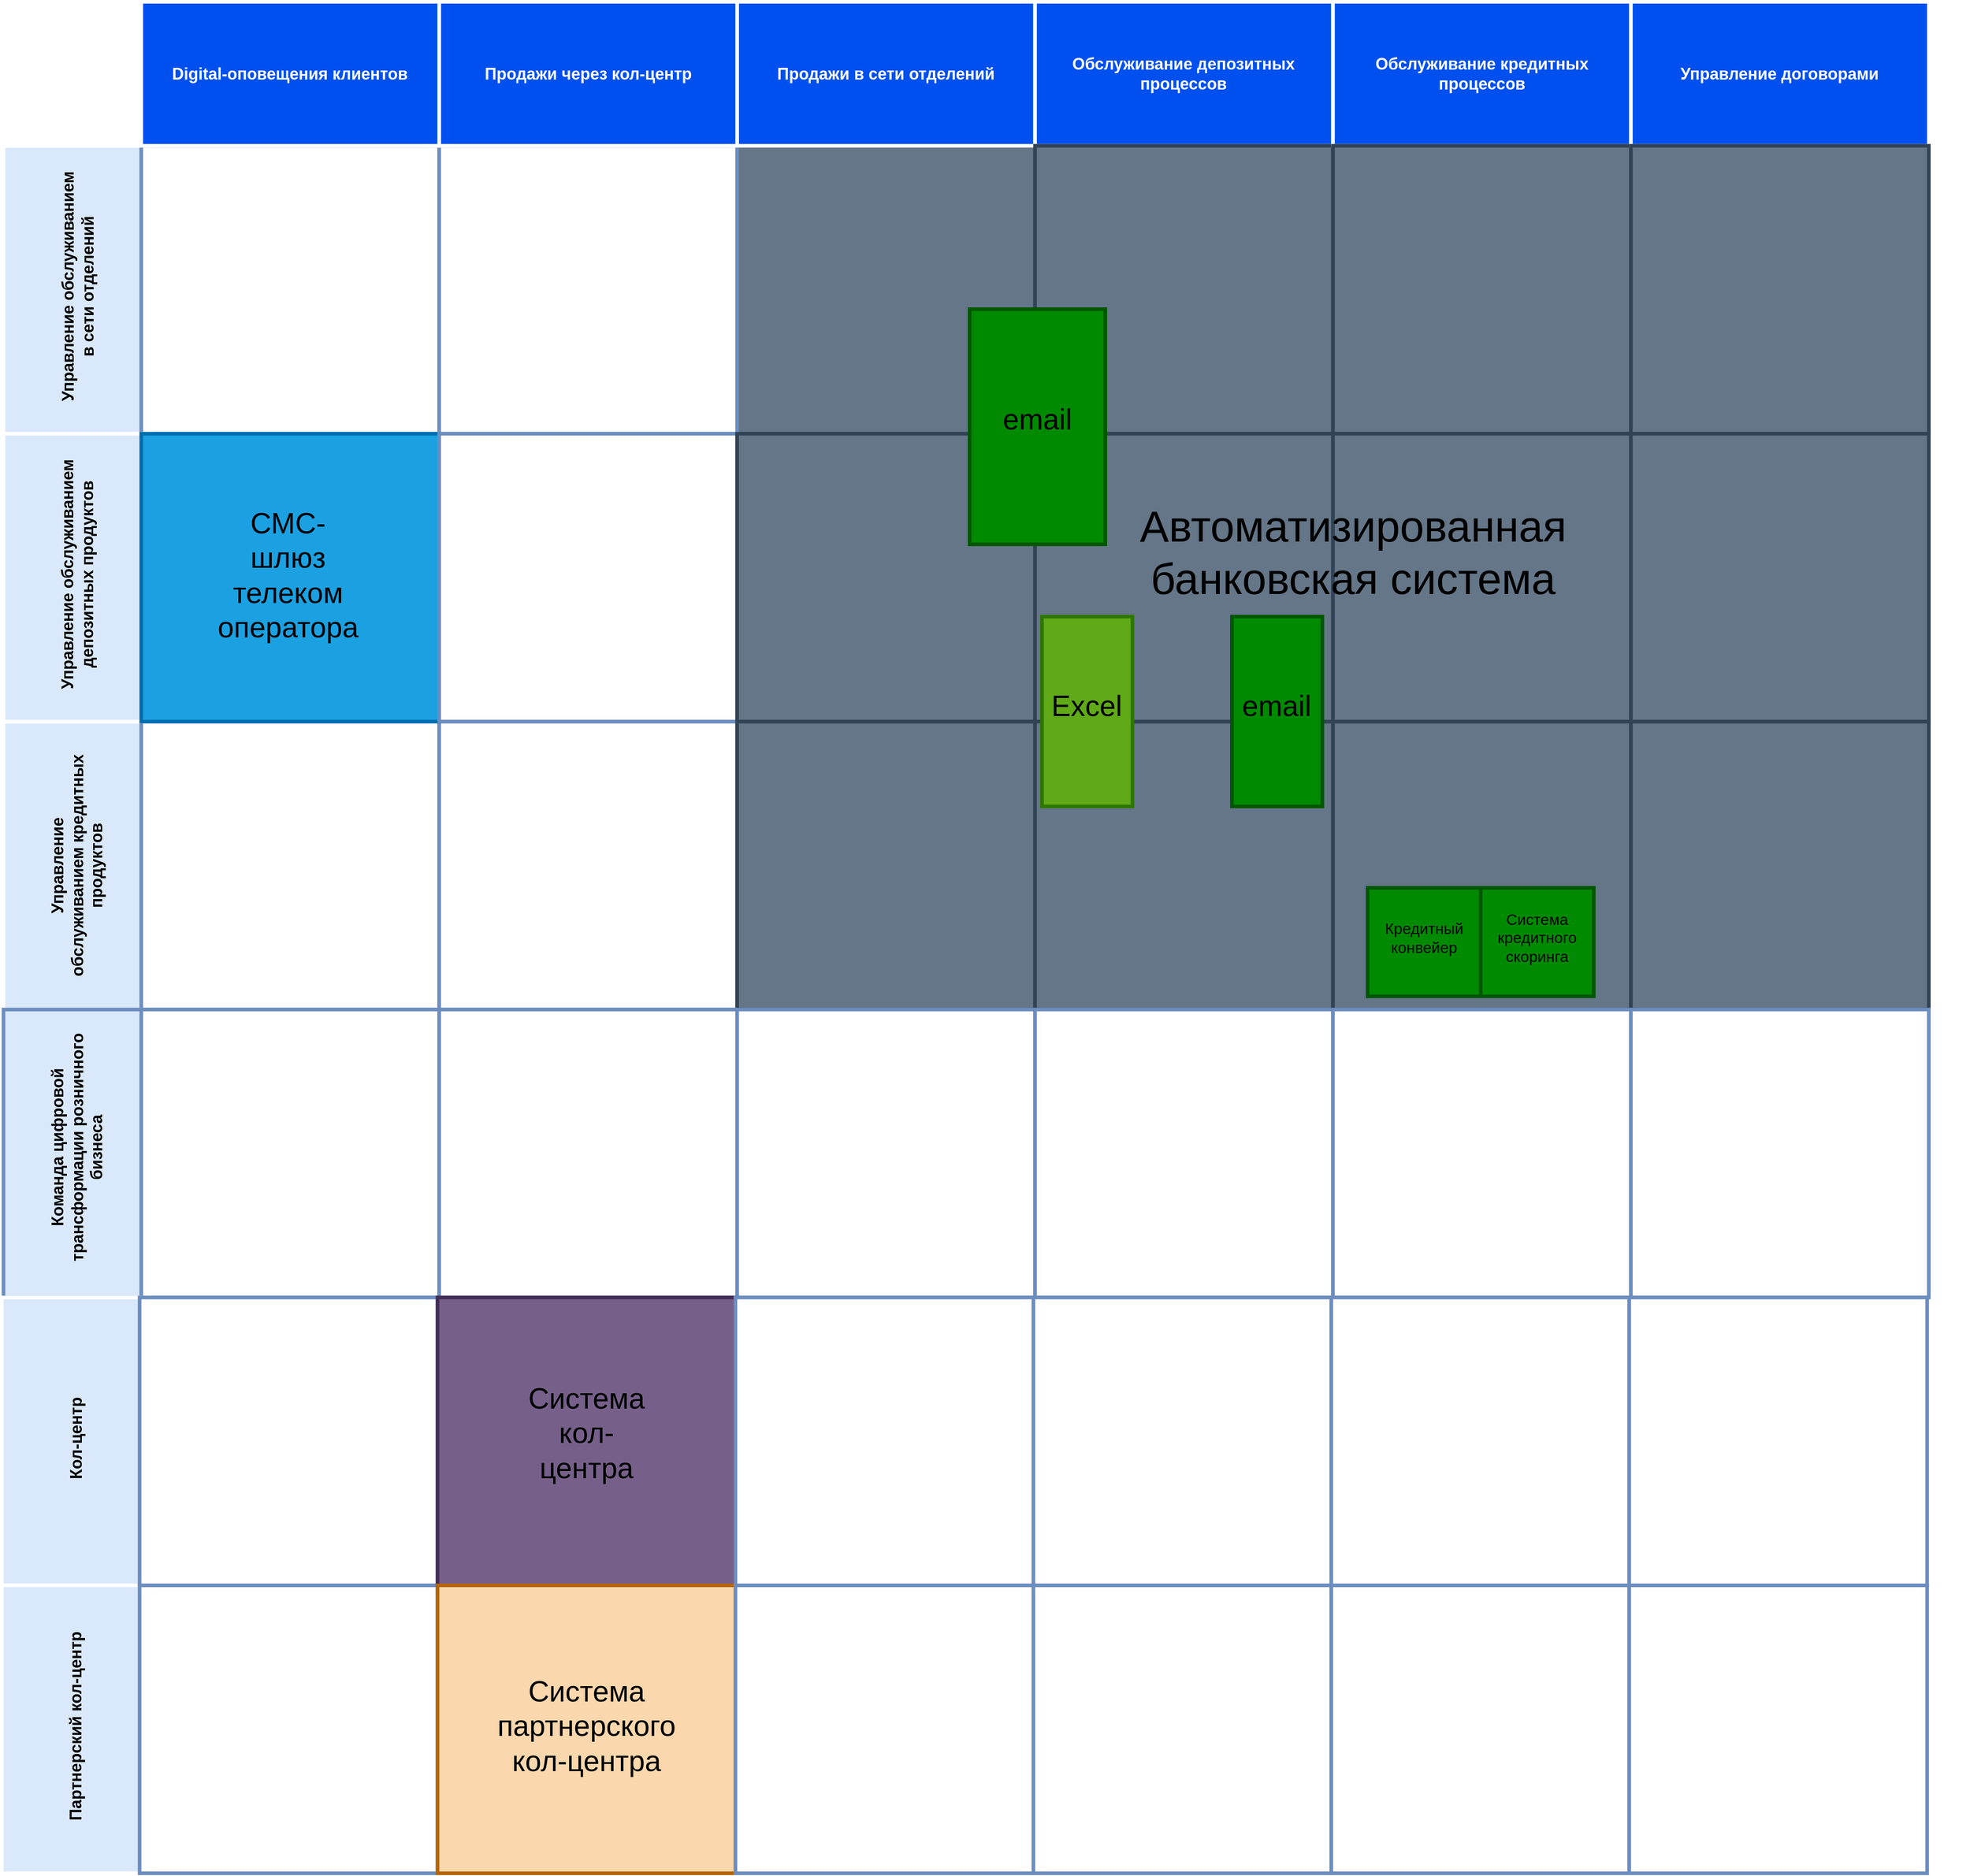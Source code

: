 <mxfile version="28.1.2">
  <diagram id="rUQC-SM2MzCiN1LkJG2e" name="3.1 Карты IT-ландшафта">
    <mxGraphModel dx="4379" dy="-146" grid="1" gridSize="10" guides="1" tooltips="1" connect="1" arrows="1" fold="1" page="1" pageScale="1" pageWidth="827" pageHeight="1169" math="0" shadow="0">
      <root>
        <mxCell id="0" />
        <mxCell id="1" parent="0" />
        <mxCell id="rooCi4sIiAWsy6vOIuSh-1" value="" style="verticalLabelPosition=bottom;verticalAlign=top;html=1;shape=mxgraph.basic.rect;fillColor2=none;strokeWidth=4;size=20;indent=5;labelBackgroundColor=light-dark(#FFFFFF,#66B2FF);fontSize=16;fillColor=light-dark(#647687, #ffff99);strokeColor=#314354;movable=1;resizable=1;rotatable=1;deletable=1;editable=1;locked=0;connectable=1;fontColor=#ffffff;" vertex="1" parent="1">
          <mxGeometry x="302.94" y="2649.23" width="329.383" height="318.462" as="geometry" />
        </mxCell>
        <mxCell id="dU41J-dPlZapX724kESD-41" value="" style="verticalLabelPosition=bottom;verticalAlign=top;html=1;shape=mxgraph.basic.rect;fillColor2=none;strokeWidth=4;size=20;indent=5;labelBackgroundColor=light-dark(#FFFFFF,#66B2FF);fontSize=16;fillColor=light-dark(#DAE8FC,#B3B3B3);strokeColor=light-dark(#FFFFFF,#FFFFFF);movable=1;resizable=1;rotatable=1;deletable=1;editable=1;locked=0;connectable=1;" parent="1" vertex="1">
          <mxGeometry x="-508.164" y="2649.231" width="164.692" height="318.462" as="geometry" />
        </mxCell>
        <mxCell id="dU41J-dPlZapX724kESD-42" value="Управление обслуживанием в сети отделений" style="text;strokeColor=none;align=center;fillColor=none;html=1;verticalAlign=middle;whiteSpace=wrap;rounded=0;fontSize=18;fontStyle=1;fontColor=light-dark(#000000,#000000);movable=1;resizable=1;rotatable=1;deletable=1;editable=1;locked=0;connectable=1;rotation=270;" parent="1" vertex="1">
          <mxGeometry x="-558.252" y="2781.035" width="264.86" height="47.774" as="geometry" />
        </mxCell>
        <mxCell id="dU41J-dPlZapX724kESD-43" value="&lt;span style=&quot;font-weight: normal;&quot;&gt;Продажи в сети отделений&lt;/span&gt;" style="text;strokeColor=none;align=center;fillColor=none;html=1;verticalAlign=middle;whiteSpace=wrap;rounded=0;fontSize=18;fontStyle=1;fontColor=light-dark(#000000,#000000);movable=1;resizable=1;rotatable=1;deletable=1;editable=1;locked=0;connectable=1;" parent="1" vertex="1">
          <mxGeometry x="1.556" y="2573.119" width="345.852" height="47.769" as="geometry" />
        </mxCell>
        <mxCell id="dU41J-dPlZapX724kESD-44" value="&lt;span style=&quot;font-weight: normal;&quot;&gt;Продажи в сети отделений&lt;/span&gt;" style="text;strokeColor=none;align=center;fillColor=none;html=1;verticalAlign=middle;whiteSpace=wrap;rounded=0;fontSize=18;fontStyle=1;fontColor=light-dark(#000000,#000000);movable=1;resizable=1;rotatable=1;deletable=1;editable=1;locked=0;connectable=1;" parent="1" vertex="1">
          <mxGeometry x="330.94" y="2573.119" width="345.852" height="47.769" as="geometry" />
        </mxCell>
        <mxCell id="dU41J-dPlZapX724kESD-45" value="" style="verticalLabelPosition=bottom;verticalAlign=top;html=1;shape=mxgraph.basic.rect;fillColor2=none;strokeWidth=4;size=20;indent=5;labelBackgroundColor=light-dark(#FFFFFF,#66B2FF);fontSize=16;fillColor=light-dark(#0050EF,#0066CC);strokeColor=light-dark(#FFFFFF,#FFFFFF);movable=1;resizable=1;rotatable=1;deletable=1;editable=1;locked=0;connectable=1;fontColor=#ffffff;" parent="1" vertex="1">
          <mxGeometry x="302.942" y="2490" width="329.383" height="159.231" as="geometry" />
        </mxCell>
        <mxCell id="dU41J-dPlZapX724kESD-46" value="Продажи в сети отделений" style="text;strokeColor=none;align=center;fillColor=none;html=1;verticalAlign=middle;whiteSpace=wrap;rounded=0;fontSize=18;fontStyle=1;fontColor=light-dark(#FFFFFF,#FFFFFF);movable=1;resizable=1;rotatable=1;deletable=1;editable=1;locked=0;connectable=1;" parent="1" vertex="1">
          <mxGeometry x="302.942" y="2545.731" width="329.383" height="47.769" as="geometry" />
        </mxCell>
        <mxCell id="dU41J-dPlZapX724kESD-47" value="&lt;span style=&quot;font-weight: normal;&quot;&gt;Продажи в сети отделений&lt;/span&gt;" style="text;strokeColor=none;align=center;fillColor=none;html=1;verticalAlign=middle;whiteSpace=wrap;rounded=0;fontSize=18;fontStyle=1;fontColor=light-dark(#000000,#000000);movable=1;resizable=1;rotatable=1;deletable=1;editable=1;locked=0;connectable=1;" parent="1" vertex="1">
          <mxGeometry x="660.323" y="2573.119" width="345.852" height="47.769" as="geometry" />
        </mxCell>
        <mxCell id="dU41J-dPlZapX724kESD-48" value="" style="verticalLabelPosition=bottom;verticalAlign=top;html=1;shape=mxgraph.basic.rect;fillColor2=none;strokeWidth=4;size=20;indent=5;labelBackgroundColor=light-dark(#FFFFFF,#66B2FF);fontSize=16;fillColor=light-dark(#FFFFFF,#FFFFFF);strokeColor=light-dark(#6C8EBF,#CCCCCC);movable=1;resizable=1;rotatable=1;deletable=1;editable=1;locked=0;connectable=1;" parent="1" vertex="1">
          <mxGeometry x="-355.825" y="2649.231" width="329.383" height="318.462" as="geometry" />
        </mxCell>
        <mxCell id="dU41J-dPlZapX724kESD-49" value="" style="verticalLabelPosition=bottom;verticalAlign=top;html=1;shape=mxgraph.basic.rect;fillColor2=none;strokeWidth=4;size=20;indent=5;labelBackgroundColor=light-dark(#FFFFFF,#66B2FF);fontSize=16;fillColor=light-dark(#FFFFFF,#FFFFFF);strokeColor=light-dark(#6C8EBF,#CCCCCC);movable=1;resizable=1;rotatable=1;deletable=1;editable=1;locked=0;connectable=1;" parent="1" vertex="1">
          <mxGeometry x="-26.441" y="2649.231" width="329.383" height="318.462" as="geometry" />
        </mxCell>
        <mxCell id="dU41J-dPlZapX724kESD-51" value="" style="verticalLabelPosition=bottom;verticalAlign=top;html=1;shape=mxgraph.basic.rect;fillColor2=none;strokeWidth=4;size=20;indent=5;labelBackgroundColor=light-dark(#FFFFFF,#66B2FF);fontSize=16;fillColor=light-dark(#FFFFFF,#FFFFFF);strokeColor=light-dark(#FFFFFF,#FFFFFF);movable=1;resizable=1;rotatable=1;deletable=1;editable=1;locked=0;connectable=1;" parent="1" vertex="1">
          <mxGeometry x="-508.164" y="2490" width="149.14" height="159.225" as="geometry" />
        </mxCell>
        <mxCell id="dU41J-dPlZapX724kESD-52" value="" style="verticalLabelPosition=bottom;verticalAlign=top;html=1;shape=mxgraph.basic.rect;fillColor2=none;strokeWidth=4;size=20;indent=5;labelBackgroundColor=light-dark(#FFFFFF,#66B2FF);fontSize=16;fillColor=light-dark(#0050EF,#0066CC);strokeColor=light-dark(#FFFFFF,#FFFFFF);movable=1;resizable=1;rotatable=1;deletable=1;editable=1;locked=0;connectable=1;fontColor=#ffffff;" parent="1" vertex="1">
          <mxGeometry x="-26.444" y="2490" width="329.383" height="159.231" as="geometry" />
        </mxCell>
        <mxCell id="dU41J-dPlZapX724kESD-53" value="Продажи через кол-центр" style="text;strokeColor=none;align=center;fillColor=none;html=1;verticalAlign=middle;whiteSpace=wrap;rounded=0;fontSize=18;fontStyle=1;fontColor=light-dark(#FFFFFF,#FFFFFF);movable=1;resizable=1;rotatable=1;deletable=1;editable=1;locked=0;connectable=1;" parent="1" vertex="1">
          <mxGeometry x="-26.444" y="2545.731" width="329.383" height="47.769" as="geometry" />
        </mxCell>
        <mxCell id="dU41J-dPlZapX724kESD-54" value="" style="verticalLabelPosition=bottom;verticalAlign=top;html=1;shape=mxgraph.basic.rect;fillColor2=none;strokeWidth=4;size=20;indent=5;labelBackgroundColor=light-dark(#FFFFFF,#66B2FF);fontSize=16;fillColor=light-dark(#0050EF,#0066CC);strokeColor=light-dark(#FFFFFF,#FFFFFF);movable=1;resizable=1;rotatable=1;deletable=1;editable=1;locked=0;connectable=1;fontColor=#ffffff;" parent="1" vertex="1">
          <mxGeometry x="-355.824" y="2490" width="329.383" height="159.231" as="geometry" />
        </mxCell>
        <mxCell id="dU41J-dPlZapX724kESD-55" value="Digital-оповещения клиентов" style="text;strokeColor=none;align=center;fillColor=none;html=1;verticalAlign=middle;whiteSpace=wrap;rounded=0;fontSize=18;fontStyle=1;fontColor=light-dark(#FFFFFF,#FFFFFF);movable=1;resizable=1;rotatable=1;deletable=1;editable=1;locked=0;connectable=1;" parent="1" vertex="1">
          <mxGeometry x="-355.824" y="2545.731" width="329.383" height="47.769" as="geometry" />
        </mxCell>
        <mxCell id="dU41J-dPlZapX724kESD-56" value="&lt;span style=&quot;font-weight: normal;&quot;&gt;Продажи в сети отделений&lt;/span&gt;" style="text;strokeColor=none;align=center;fillColor=none;html=1;verticalAlign=middle;whiteSpace=wrap;rounded=0;fontSize=18;fontStyle=1;fontColor=light-dark(#000000,#000000);movable=1;resizable=1;rotatable=1;deletable=1;editable=1;locked=0;connectable=1;" parent="1" vertex="1">
          <mxGeometry x="660.326" y="2573.119" width="345.852" height="47.769" as="geometry" />
        </mxCell>
        <mxCell id="dU41J-dPlZapX724kESD-57" value="" style="verticalLabelPosition=bottom;verticalAlign=top;html=1;shape=mxgraph.basic.rect;fillColor2=none;strokeWidth=4;size=20;indent=5;labelBackgroundColor=light-dark(#FFFFFF,#66B2FF);fontSize=16;fillColor=light-dark(#0050EF,#0066CC);strokeColor=light-dark(#FFFFFF,#FFFFFF);movable=1;resizable=1;rotatable=1;deletable=1;editable=1;locked=0;connectable=1;fontColor=#ffffff;" parent="1" vertex="1">
          <mxGeometry x="632.328" y="2490" width="329.383" height="159.231" as="geometry" />
        </mxCell>
        <mxCell id="dU41J-dPlZapX724kESD-58" value="Обслуживание депозитных процессов" style="text;strokeColor=none;align=center;fillColor=none;html=1;verticalAlign=middle;whiteSpace=wrap;rounded=0;fontSize=18;fontStyle=1;fontColor=light-dark(#FFFFFF,#FFFFFF);movable=1;resizable=1;rotatable=1;deletable=1;editable=1;locked=0;connectable=1;" parent="1" vertex="1">
          <mxGeometry x="632.328" y="2545.731" width="329.383" height="47.769" as="geometry" />
        </mxCell>
        <mxCell id="dU41J-dPlZapX724kESD-59" value="" style="verticalLabelPosition=bottom;verticalAlign=top;html=1;shape=mxgraph.basic.rect;fillColor2=none;strokeWidth=4;size=20;indent=5;labelBackgroundColor=light-dark(#FFFFFF,#66B2FF);fontSize=16;fillColor=light-dark(#647687, #ffff99);strokeColor=#314354;movable=1;resizable=1;rotatable=1;deletable=1;editable=1;locked=0;connectable=1;fontColor=#ffffff;" parent="1" vertex="1">
          <mxGeometry x="632.328" y="2649.231" width="329.383" height="318.462" as="geometry" />
        </mxCell>
        <mxCell id="dU41J-dPlZapX724kESD-60" value="&lt;span style=&quot;font-weight: normal;&quot;&gt;Продажи в сети отделений&lt;/span&gt;" style="text;strokeColor=none;align=center;fillColor=none;html=1;verticalAlign=middle;whiteSpace=wrap;rounded=0;fontSize=18;fontStyle=1;fontColor=light-dark(#000000,#000000);movable=1;resizable=1;rotatable=1;deletable=1;editable=1;locked=0;connectable=1;" parent="1" vertex="1">
          <mxGeometry x="989.706" y="2573.119" width="345.852" height="47.769" as="geometry" />
        </mxCell>
        <mxCell id="dU41J-dPlZapX724kESD-61" value="" style="verticalLabelPosition=bottom;verticalAlign=top;html=1;shape=mxgraph.basic.rect;fillColor2=none;strokeWidth=4;size=20;indent=5;labelBackgroundColor=light-dark(#FFFFFF,#66B2FF);fontSize=16;fillColor=light-dark(#0050EF,#0066CC);strokeColor=light-dark(#FFFFFF,#FFFFFF);movable=1;resizable=1;rotatable=1;deletable=1;editable=1;locked=0;connectable=1;fontColor=#ffffff;" parent="1" vertex="1">
          <mxGeometry x="961.709" y="2490" width="329.383" height="159.231" as="geometry" />
        </mxCell>
        <mxCell id="dU41J-dPlZapX724kESD-62" value="Обслуживание кредитных процессов" style="text;strokeColor=none;align=center;fillColor=none;html=1;verticalAlign=middle;whiteSpace=wrap;rounded=0;fontSize=18;fontStyle=1;fontColor=light-dark(#FFFFFF,#FFFFFF);movable=1;resizable=1;rotatable=1;deletable=1;editable=1;locked=0;connectable=1;" parent="1" vertex="1">
          <mxGeometry x="961.709" y="2545.731" width="329.383" height="47.769" as="geometry" />
        </mxCell>
        <mxCell id="dU41J-dPlZapX724kESD-63" value="" style="verticalLabelPosition=bottom;verticalAlign=top;html=1;shape=mxgraph.basic.rect;fillColor2=none;strokeWidth=4;size=20;indent=5;labelBackgroundColor=light-dark(#FFFFFF,#66B2FF);fontSize=16;fillColor=light-dark(#647687, #ffff99);strokeColor=#314354;movable=1;resizable=1;rotatable=1;deletable=1;editable=1;locked=0;connectable=1;fontColor=#ffffff;" parent="1" vertex="1">
          <mxGeometry x="961.709" y="2649.231" width="329.383" height="318.462" as="geometry" />
        </mxCell>
        <mxCell id="dU41J-dPlZapX724kESD-64" value="&lt;span style=&quot;font-weight: normal;&quot;&gt;Продажи в сети отделений&lt;/span&gt;" style="text;strokeColor=none;align=center;fillColor=none;html=1;verticalAlign=middle;whiteSpace=wrap;rounded=0;fontSize=18;fontStyle=1;fontColor=light-dark(#000000,#000000);movable=1;resizable=1;rotatable=1;deletable=1;editable=1;locked=0;connectable=1;" parent="1" vertex="1">
          <mxGeometry x="1319.087" y="2573.119" width="345.852" height="47.769" as="geometry" />
        </mxCell>
        <mxCell id="dU41J-dPlZapX724kESD-65" value="" style="verticalLabelPosition=bottom;verticalAlign=top;html=1;shape=mxgraph.basic.rect;fillColor2=none;strokeWidth=4;size=20;indent=5;labelBackgroundColor=light-dark(#FFFFFF,#66B2FF);fontSize=16;fillColor=light-dark(#0050EF,#0066CC);strokeColor=light-dark(#FFFFFF,#FFFFFF);movable=1;resizable=1;rotatable=1;deletable=1;editable=1;locked=0;connectable=1;fontColor=#ffffff;" parent="1" vertex="1">
          <mxGeometry x="1291.089" y="2490" width="329.383" height="159.231" as="geometry" />
        </mxCell>
        <mxCell id="dU41J-dPlZapX724kESD-66" value="Управление договорами" style="text;strokeColor=none;align=center;fillColor=none;html=1;verticalAlign=middle;whiteSpace=wrap;rounded=0;fontSize=18;fontStyle=1;fontColor=light-dark(#FFFFFF,#FFFFFF);movable=1;resizable=1;rotatable=1;deletable=1;editable=1;locked=0;connectable=1;" parent="1" vertex="1">
          <mxGeometry x="1291.089" y="2545.731" width="329.383" height="47.769" as="geometry" />
        </mxCell>
        <mxCell id="dU41J-dPlZapX724kESD-67" value="" style="verticalLabelPosition=bottom;verticalAlign=top;html=1;shape=mxgraph.basic.rect;fillColor2=none;strokeWidth=4;size=20;indent=5;labelBackgroundColor=light-dark(#FFFFFF,#66B2FF);fontSize=16;fillColor=light-dark(#647687, #ffff99);strokeColor=#314354;movable=1;resizable=1;rotatable=1;deletable=1;editable=1;locked=0;connectable=1;fontColor=#ffffff;" parent="1" vertex="1">
          <mxGeometry x="1291.089" y="2649.231" width="329.383" height="318.462" as="geometry" />
        </mxCell>
        <mxCell id="dU41J-dPlZapX724kESD-68" value="" style="verticalLabelPosition=bottom;verticalAlign=top;html=1;shape=mxgraph.basic.rect;fillColor2=none;strokeWidth=4;size=20;indent=5;labelBackgroundColor=light-dark(#FFFFFF,#66B2FF);fontSize=16;fillColor=light-dark(#DAE8FC,#B3B3B3);strokeColor=light-dark(#FFFFFF,#FFFFFF);movable=1;resizable=1;rotatable=1;deletable=1;editable=1;locked=0;connectable=1;" parent="1" vertex="1">
          <mxGeometry x="-508.164" y="3286.153" width="164.692" height="318.462" as="geometry" />
        </mxCell>
        <mxCell id="dU41J-dPlZapX724kESD-69" value="Управление обслуживанием кредитных продуктов" style="text;strokeColor=none;align=center;fillColor=none;html=1;verticalAlign=middle;whiteSpace=wrap;rounded=0;fontSize=18;fontStyle=1;fontColor=light-dark(#000000,#000000);movable=1;resizable=1;rotatable=1;deletable=1;editable=1;locked=0;connectable=1;rotation=270;" parent="1" vertex="1">
          <mxGeometry x="-549.648" y="3421.134" width="247.652" height="47.774" as="geometry" />
        </mxCell>
        <mxCell id="dU41J-dPlZapX724kESD-70" value="" style="verticalLabelPosition=bottom;verticalAlign=top;html=1;shape=mxgraph.basic.rect;fillColor2=none;strokeWidth=4;size=20;indent=5;labelBackgroundColor=light-dark(#FFFFFF,#66B2FF);fontSize=16;fillColor=light-dark(#DAE8FC,#B3B3B3);strokeColor=light-dark(#6C8EBF,#E6E6E6);movable=1;resizable=1;rotatable=1;deletable=1;editable=1;locked=0;connectable=1;" parent="1" vertex="1">
          <mxGeometry x="-508.164" y="3604.615" width="164.692" height="318.462" as="geometry" />
        </mxCell>
        <mxCell id="dU41J-dPlZapX724kESD-71" value="Команда цифровой трансформации розничного бизнеса" style="text;strokeColor=none;align=center;fillColor=none;html=1;verticalAlign=middle;whiteSpace=wrap;rounded=0;fontSize=18;fontStyle=1;fontColor=light-dark(#000000,#000000);movable=1;resizable=1;rotatable=1;deletable=1;editable=1;locked=0;connectable=1;rotation=270;" parent="1" vertex="1">
          <mxGeometry x="-560.088" y="3733.276" width="268.554" height="47.774" as="geometry" />
        </mxCell>
        <mxCell id="dU41J-dPlZapX724kESD-72" value="" style="verticalLabelPosition=bottom;verticalAlign=top;html=1;shape=mxgraph.basic.rect;fillColor2=none;strokeWidth=4;size=20;indent=5;labelBackgroundColor=light-dark(#FFFFFF,#66B2FF);fontSize=16;fillColor=light-dark(#FFFFFF,#FFFFFF);strokeColor=light-dark(#6C8EBF,#CCCCCC);movable=1;resizable=1;rotatable=1;deletable=1;editable=1;locked=0;connectable=1;" parent="1" vertex="1">
          <mxGeometry x="-355.825" y="3286.153" width="329.383" height="318.462" as="geometry" />
        </mxCell>
        <mxCell id="dU41J-dPlZapX724kESD-73" value="" style="verticalLabelPosition=bottom;verticalAlign=top;html=1;shape=mxgraph.basic.rect;fillColor2=none;strokeWidth=4;size=20;indent=5;labelBackgroundColor=light-dark(#FFFFFF,#66B2FF);fontSize=16;fillColor=light-dark(#FFFFFF,#FFFFFF);strokeColor=light-dark(#6C8EBF,#CCCCCC);movable=1;resizable=1;rotatable=1;deletable=1;editable=1;locked=0;connectable=1;" parent="1" vertex="1">
          <mxGeometry x="-355.825" y="3604.615" width="329.383" height="318.462" as="geometry" />
        </mxCell>
        <mxCell id="dU41J-dPlZapX724kESD-74" value="" style="verticalLabelPosition=bottom;verticalAlign=top;html=1;shape=mxgraph.basic.rect;fillColor2=none;strokeWidth=4;size=20;indent=5;labelBackgroundColor=light-dark(#FFFFFF,#66B2FF);fontSize=16;fillColor=light-dark(#FFFFFF,#FFFFFF);strokeColor=light-dark(#6C8EBF,#CCCCCC);movable=1;resizable=1;rotatable=1;deletable=1;editable=1;locked=0;connectable=1;" parent="1" vertex="1">
          <mxGeometry x="-26.441" y="3286.153" width="329.383" height="318.462" as="geometry" />
        </mxCell>
        <mxCell id="dU41J-dPlZapX724kESD-75" value="" style="verticalLabelPosition=bottom;verticalAlign=top;html=1;shape=mxgraph.basic.rect;fillColor2=none;strokeWidth=4;size=20;indent=5;labelBackgroundColor=light-dark(#FFFFFF,#66B2FF);fontSize=16;fillColor=light-dark(#FFFFFF,#FFFFFF);strokeColor=light-dark(#6C8EBF,#CCCCCC);movable=1;resizable=1;rotatable=1;deletable=1;editable=1;locked=0;connectable=1;" parent="1" vertex="1">
          <mxGeometry x="-26.441" y="3604.615" width="329.383" height="318.462" as="geometry" />
        </mxCell>
        <mxCell id="dU41J-dPlZapX724kESD-76" value="" style="verticalLabelPosition=bottom;verticalAlign=top;html=1;shape=mxgraph.basic.rect;fillColor2=none;strokeWidth=4;size=20;indent=5;labelBackgroundColor=light-dark(#FFFFFF,#66B2FF);fontSize=16;fillColor=light-dark(#647687, #ffff99);strokeColor=#314354;movable=1;resizable=1;rotatable=1;deletable=1;editable=1;locked=0;connectable=1;fontColor=#ffffff;" parent="1" vertex="1">
          <mxGeometry x="302.942" y="3286.153" width="329.383" height="318.462" as="geometry" />
        </mxCell>
        <mxCell id="dU41J-dPlZapX724kESD-77" value="" style="verticalLabelPosition=bottom;verticalAlign=top;html=1;shape=mxgraph.basic.rect;fillColor2=none;strokeWidth=4;size=20;indent=5;labelBackgroundColor=light-dark(#FFFFFF,#66B2FF);fontSize=16;fillColor=light-dark(#FFFFFF,#FFFFFF);strokeColor=light-dark(#6C8EBF,#CCCCCC);movable=1;resizable=1;rotatable=1;deletable=1;editable=1;locked=0;connectable=1;" parent="1" vertex="1">
          <mxGeometry x="302.942" y="3604.615" width="329.383" height="318.462" as="geometry" />
        </mxCell>
        <mxCell id="dU41J-dPlZapX724kESD-78" value="" style="verticalLabelPosition=bottom;verticalAlign=top;html=1;shape=mxgraph.basic.rect;fillColor2=none;strokeWidth=4;size=20;indent=5;labelBackgroundColor=light-dark(#FFFFFF,#66B2FF);fontSize=16;fillColor=light-dark(#DAE8FC,#B3B3B3);strokeColor=light-dark(#FFFFFF,#FFFFFF);movable=1;resizable=1;rotatable=1;deletable=1;editable=1;locked=0;connectable=1;" parent="1" vertex="1">
          <mxGeometry x="-508.164" y="2967.688" width="164.692" height="318.462" as="geometry" />
        </mxCell>
        <mxCell id="dU41J-dPlZapX724kESD-79" value="Управление обслуживанием депозитных продуктов" style="text;strokeColor=none;align=center;fillColor=none;html=1;verticalAlign=middle;whiteSpace=wrap;rounded=0;fontSize=18;fontStyle=1;fontColor=light-dark(#000000,#000000);movable=1;resizable=1;rotatable=1;deletable=1;editable=1;locked=0;connectable=1;rotation=270;" parent="1" vertex="1">
          <mxGeometry x="-558.252" y="3099.494" width="264.86" height="47.774" as="geometry" />
        </mxCell>
        <mxCell id="dU41J-dPlZapX724kESD-80" value="" style="verticalLabelPosition=bottom;verticalAlign=top;html=1;shape=mxgraph.basic.rect;fillColor2=none;strokeWidth=4;size=20;indent=5;labelBackgroundColor=light-dark(#FFFFFF,#66B2FF);fontSize=16;fillColor=#1ba1e2;strokeColor=#006EAF;movable=1;resizable=1;rotatable=1;deletable=1;editable=1;locked=0;connectable=1;fontColor=#ffffff;" parent="1" vertex="1">
          <mxGeometry x="-355.825" y="2967.688" width="329.383" height="318.462" as="geometry" />
        </mxCell>
        <mxCell id="dU41J-dPlZapX724kESD-81" value="" style="verticalLabelPosition=bottom;verticalAlign=top;html=1;shape=mxgraph.basic.rect;fillColor2=none;strokeWidth=4;size=20;indent=5;labelBackgroundColor=light-dark(#FFFFFF,#66B2FF);fontSize=16;fillColor=light-dark(#FFFFFF,#FFFFFF);strokeColor=light-dark(#6C8EBF,#CCCCCC);movable=1;resizable=1;rotatable=1;deletable=1;editable=1;locked=0;connectable=1;" parent="1" vertex="1">
          <mxGeometry x="-26.441" y="2967.688" width="329.383" height="318.462" as="geometry" />
        </mxCell>
        <mxCell id="dU41J-dPlZapX724kESD-82" value="" style="verticalLabelPosition=bottom;verticalAlign=top;html=1;shape=mxgraph.basic.rect;fillColor2=none;strokeWidth=4;size=20;indent=5;labelBackgroundColor=light-dark(#FFFFFF,#66B2FF);fontSize=16;fillColor=light-dark(#647687, #ffff99);strokeColor=#314354;movable=1;resizable=1;rotatable=1;deletable=1;editable=1;locked=0;connectable=1;fontColor=#ffffff;" parent="1" vertex="1">
          <mxGeometry x="302.942" y="2967.688" width="329.383" height="318.462" as="geometry" />
        </mxCell>
        <mxCell id="dU41J-dPlZapX724kESD-83" value="" style="verticalLabelPosition=bottom;verticalAlign=top;html=1;shape=mxgraph.basic.rect;fillColor2=none;strokeWidth=4;size=20;indent=5;labelBackgroundColor=light-dark(#FFFFFF,#66B2FF);fontSize=16;fillColor=light-dark(#647687, #ffff99);strokeColor=#314354;movable=1;resizable=1;rotatable=1;deletable=1;editable=1;locked=0;connectable=1;fontColor=#ffffff;" parent="1" vertex="1">
          <mxGeometry x="632.328" y="3286.153" width="329.383" height="318.462" as="geometry" />
        </mxCell>
        <mxCell id="dU41J-dPlZapX724kESD-84" value="" style="verticalLabelPosition=bottom;verticalAlign=top;html=1;shape=mxgraph.basic.rect;fillColor2=none;strokeWidth=4;size=20;indent=5;labelBackgroundColor=light-dark(#FFFFFF,#66B2FF);fontSize=16;fillColor=light-dark(#FFFFFF,#FFFFFF);strokeColor=light-dark(#6C8EBF,#CCCCCC);movable=1;resizable=1;rotatable=1;deletable=1;editable=1;locked=0;connectable=1;" parent="1" vertex="1">
          <mxGeometry x="632.328" y="3604.615" width="329.383" height="318.462" as="geometry" />
        </mxCell>
        <mxCell id="dU41J-dPlZapX724kESD-85" value="" style="verticalLabelPosition=bottom;verticalAlign=top;html=1;shape=mxgraph.basic.rect;fillColor2=none;strokeWidth=4;size=20;indent=5;labelBackgroundColor=light-dark(#FFFFFF,#66B2FF);fontSize=16;fillColor=light-dark(#647687, #ffff99);strokeColor=#314354;movable=1;resizable=1;rotatable=1;deletable=1;editable=1;locked=0;connectable=1;fontColor=#ffffff;" parent="1" vertex="1">
          <mxGeometry x="961.709" y="3286.153" width="329.383" height="318.462" as="geometry" />
        </mxCell>
        <mxCell id="dU41J-dPlZapX724kESD-86" value="" style="verticalLabelPosition=bottom;verticalAlign=top;html=1;shape=mxgraph.basic.rect;fillColor2=none;strokeWidth=4;size=20;indent=5;labelBackgroundColor=light-dark(#FFFFFF,#66B2FF);fontSize=16;fillColor=light-dark(#FFFFFF,#FFFFFF);strokeColor=light-dark(#6C8EBF,#CCCCCC);movable=1;resizable=1;rotatable=1;deletable=1;editable=1;locked=0;connectable=1;" parent="1" vertex="1">
          <mxGeometry x="961.709" y="3604.615" width="329.383" height="318.462" as="geometry" />
        </mxCell>
        <mxCell id="dU41J-dPlZapX724kESD-87" value="" style="verticalLabelPosition=bottom;verticalAlign=top;html=1;shape=mxgraph.basic.rect;fillColor2=none;strokeWidth=4;size=20;indent=5;labelBackgroundColor=light-dark(#FFFFFF,#66B2FF);fontSize=16;fillColor=light-dark(#647687, #ffff99);strokeColor=#314354;movable=1;resizable=1;rotatable=1;deletable=1;editable=1;locked=0;connectable=1;fontColor=#ffffff;" parent="1" vertex="1">
          <mxGeometry x="1291.089" y="3286.153" width="329.383" height="318.462" as="geometry" />
        </mxCell>
        <mxCell id="dU41J-dPlZapX724kESD-88" value="" style="verticalLabelPosition=bottom;verticalAlign=top;html=1;shape=mxgraph.basic.rect;fillColor2=none;strokeWidth=4;size=20;indent=5;labelBackgroundColor=light-dark(#FFFFFF,#66B2FF);fontSize=16;fillColor=light-dark(#FFFFFF,#FFFFFF);strokeColor=light-dark(#6C8EBF,#CCCCCC);movable=1;resizable=1;rotatable=1;deletable=1;editable=1;locked=0;connectable=1;" parent="1" vertex="1">
          <mxGeometry x="1291.089" y="3604.615" width="329.383" height="318.462" as="geometry" />
        </mxCell>
        <mxCell id="dU41J-dPlZapX724kESD-89" value="" style="verticalLabelPosition=bottom;verticalAlign=top;html=1;shape=mxgraph.basic.rect;fillColor2=none;strokeWidth=4;size=20;indent=5;labelBackgroundColor=light-dark(#FFFFFF,#66B2FF);fontSize=16;fillColor=light-dark(#647687, #ffff99);strokeColor=#314354;movable=1;resizable=1;rotatable=1;deletable=1;editable=1;locked=0;connectable=1;fontColor=#ffffff;" parent="1" vertex="1">
          <mxGeometry x="632.328" y="2967.688" width="329.383" height="318.462" as="geometry" />
        </mxCell>
        <mxCell id="dU41J-dPlZapX724kESD-90" value="" style="verticalLabelPosition=bottom;verticalAlign=top;html=1;shape=mxgraph.basic.rect;fillColor2=none;strokeWidth=4;size=20;indent=5;labelBackgroundColor=light-dark(#FFFFFF,#66B2FF);fontSize=16;fillColor=light-dark(#647687, #ffff99);strokeColor=#314354;movable=1;resizable=1;rotatable=1;deletable=1;editable=1;locked=0;connectable=1;fontColor=#ffffff;" parent="1" vertex="1">
          <mxGeometry x="961.709" y="2967.688" width="329.383" height="318.462" as="geometry" />
        </mxCell>
        <mxCell id="dU41J-dPlZapX724kESD-91" value="" style="verticalLabelPosition=bottom;verticalAlign=top;html=1;shape=mxgraph.basic.rect;fillColor2=none;strokeWidth=4;size=20;indent=5;labelBackgroundColor=light-dark(#FFFFFF,#66B2FF);fontSize=16;fillColor=light-dark(#647687, #ffff99);strokeColor=#314354;movable=1;resizable=1;rotatable=1;deletable=1;editable=1;locked=0;connectable=1;fontColor=#ffffff;" parent="1" vertex="1">
          <mxGeometry x="1291.089" y="2967.688" width="329.383" height="318.462" as="geometry" />
        </mxCell>
        <mxCell id="dU41J-dPlZapX724kESD-117" value="&lt;span style=&quot;font-size: 32px;&quot;&gt;СМС-шлюз телеком оператора&lt;/span&gt;" style="text;strokeColor=none;align=center;fillColor=none;html=1;verticalAlign=middle;whiteSpace=wrap;rounded=0;fontSize=18;fontColor=light-dark(#000000,#FFFFFF);" parent="1" vertex="1">
          <mxGeometry x="-269.082" y="3061.154" width="150.688" height="125.324" as="geometry" />
        </mxCell>
        <mxCell id="dU41J-dPlZapX724kESD-121" value="" style="verticalLabelPosition=bottom;verticalAlign=top;html=1;shape=mxgraph.basic.rect;fillColor2=none;strokeWidth=4;size=20;indent=5;labelBackgroundColor=light-dark(#FFFFFF,#66B2FF);fontSize=16;fillColor=light-dark(#DAE8FC,#B3B3B3);strokeColor=light-dark(#FFFFFF,#FFFFFF);movable=1;resizable=1;rotatable=1;deletable=1;editable=1;locked=0;connectable=1;" parent="1" vertex="1">
          <mxGeometry x="-510" y="3923.077" width="164.692" height="318.462" as="geometry" />
        </mxCell>
        <mxCell id="dU41J-dPlZapX724kESD-122" value="Кол-центр" style="text;strokeColor=none;align=center;fillColor=none;html=1;verticalAlign=middle;whiteSpace=wrap;rounded=0;fontSize=18;fontStyle=1;fontColor=light-dark(#000000,#000000);movable=1;resizable=1;rotatable=1;deletable=1;editable=1;locked=0;connectable=1;rotation=270;" parent="1" vertex="1">
          <mxGeometry x="-560.088" y="4054.882" width="264.86" height="47.774" as="geometry" />
        </mxCell>
        <mxCell id="dU41J-dPlZapX724kESD-123" value="" style="verticalLabelPosition=bottom;verticalAlign=top;html=1;shape=mxgraph.basic.rect;fillColor2=none;strokeWidth=4;size=20;indent=5;labelBackgroundColor=light-dark(#FFFFFF,#66B2FF);fontSize=16;fillColor=light-dark(#DAE8FC,#808080);strokeColor=light-dark(#FFFFFF,#FFFFFF);movable=1;resizable=1;rotatable=1;deletable=1;editable=1;locked=0;connectable=1;" parent="1" vertex="1">
          <mxGeometry x="-510" y="4241.538" width="164.692" height="318.462" as="geometry" />
        </mxCell>
        <mxCell id="dU41J-dPlZapX724kESD-124" value="Партнерский кол-центр" style="text;strokeColor=none;align=center;fillColor=none;html=1;verticalAlign=middle;whiteSpace=wrap;rounded=0;fontSize=18;fontStyle=1;fontColor=light-dark(#000000,#000000);movable=1;resizable=1;rotatable=1;deletable=1;editable=1;locked=0;connectable=1;rotation=270;" parent="1" vertex="1">
          <mxGeometry x="-560.088" y="4373.345" width="264.86" height="47.774" as="geometry" />
        </mxCell>
        <mxCell id="dU41J-dPlZapX724kESD-125" value="" style="verticalLabelPosition=bottom;verticalAlign=top;html=1;shape=mxgraph.basic.rect;fillColor2=none;strokeWidth=4;size=20;indent=5;labelBackgroundColor=light-dark(#FFFFFF,#66B2FF);fontSize=16;fillColor=light-dark(#FFFFFF,#FFFFFF);strokeColor=light-dark(#6C8EBF,#CCCCCC);movable=1;resizable=1;rotatable=1;deletable=1;editable=1;locked=0;connectable=1;" parent="1" vertex="1">
          <mxGeometry x="-357.66" y="3923.077" width="329.383" height="318.462" as="geometry" />
        </mxCell>
        <mxCell id="dU41J-dPlZapX724kESD-126" value="" style="verticalLabelPosition=bottom;verticalAlign=top;html=1;shape=mxgraph.basic.rect;fillColor2=none;strokeWidth=4;size=20;indent=5;labelBackgroundColor=light-dark(#FFFFFF,#66B2FF);fontSize=16;fillColor=light-dark(#FFFFFF,#E6E6E6);strokeColor=light-dark(#6C8EBF,#CCCCCC);movable=1;resizable=1;rotatable=1;deletable=1;editable=1;locked=0;connectable=1;" parent="1" vertex="1">
          <mxGeometry x="-357.66" y="4241.538" width="329.383" height="318.462" as="geometry" />
        </mxCell>
        <mxCell id="dU41J-dPlZapX724kESD-127" value="" style="verticalLabelPosition=bottom;verticalAlign=top;html=1;shape=mxgraph.basic.rect;fillColor2=none;strokeWidth=4;size=20;indent=5;labelBackgroundColor=light-dark(#FFFFFF,#66B2FF);fontSize=16;fillColor=#76608a;strokeColor=#432D57;movable=1;resizable=1;rotatable=1;deletable=1;editable=1;locked=0;connectable=1;fontColor=#ffffff;" parent="1" vertex="1">
          <mxGeometry x="-28.277" y="3923.077" width="329.383" height="318.462" as="geometry" />
        </mxCell>
        <mxCell id="dU41J-dPlZapX724kESD-128" value="" style="verticalLabelPosition=bottom;verticalAlign=top;html=1;shape=mxgraph.basic.rect;fillColor2=none;strokeWidth=4;size=20;indent=5;labelBackgroundColor=light-dark(#FFFFFF,#66B2FF);fontSize=16;fillColor=#fad7ac;strokeColor=#b46504;movable=1;resizable=1;rotatable=1;deletable=1;editable=1;locked=0;connectable=1;" parent="1" vertex="1">
          <mxGeometry x="-28.277" y="4241.538" width="329.383" height="318.462" as="geometry" />
        </mxCell>
        <mxCell id="dU41J-dPlZapX724kESD-129" value="" style="verticalLabelPosition=bottom;verticalAlign=top;html=1;shape=mxgraph.basic.rect;fillColor2=none;strokeWidth=4;size=20;indent=5;labelBackgroundColor=light-dark(#FFFFFF,#66B2FF);fontSize=16;fillColor=light-dark(#FFFFFF,#FFFFFF);strokeColor=light-dark(#6C8EBF,#CCCCCC);movable=1;resizable=1;rotatable=1;deletable=1;editable=1;locked=0;connectable=1;" parent="1" vertex="1">
          <mxGeometry x="301.106" y="3923.077" width="329.383" height="318.462" as="geometry" />
        </mxCell>
        <mxCell id="dU41J-dPlZapX724kESD-130" value="" style="verticalLabelPosition=bottom;verticalAlign=top;html=1;shape=mxgraph.basic.rect;fillColor2=none;strokeWidth=4;size=20;indent=5;labelBackgroundColor=light-dark(#FFFFFF,#66B2FF);fontSize=16;fillColor=light-dark(#FFFFFF,#E6E6E6);strokeColor=light-dark(#6C8EBF,#CCCCCC);movable=1;resizable=1;rotatable=1;deletable=1;editable=1;locked=0;connectable=1;" parent="1" vertex="1">
          <mxGeometry x="301.106" y="4241.538" width="329.383" height="318.462" as="geometry" />
        </mxCell>
        <mxCell id="dU41J-dPlZapX724kESD-131" value="" style="verticalLabelPosition=bottom;verticalAlign=top;html=1;shape=mxgraph.basic.rect;fillColor2=none;strokeWidth=4;size=20;indent=5;labelBackgroundColor=light-dark(#FFFFFF,#66B2FF);fontSize=16;fillColor=light-dark(#FFFFFF,#FFFFFF);strokeColor=light-dark(#6C8EBF,#CCCCCC);movable=1;resizable=1;rotatable=1;deletable=1;editable=1;locked=0;connectable=1;" parent="1" vertex="1">
          <mxGeometry x="630.493" y="3923.077" width="329.383" height="318.462" as="geometry" />
        </mxCell>
        <mxCell id="dU41J-dPlZapX724kESD-132" value="" style="verticalLabelPosition=bottom;verticalAlign=top;html=1;shape=mxgraph.basic.rect;fillColor2=none;strokeWidth=4;size=20;indent=5;labelBackgroundColor=light-dark(#FFFFFF,#66B2FF);fontSize=16;fillColor=light-dark(#FFFFFF,#E6E6E6);strokeColor=light-dark(#6C8EBF,#CCCCCC);movable=1;resizable=1;rotatable=1;deletable=1;editable=1;locked=0;connectable=1;" parent="1" vertex="1">
          <mxGeometry x="630.493" y="4241.538" width="329.383" height="318.462" as="geometry" />
        </mxCell>
        <mxCell id="dU41J-dPlZapX724kESD-133" value="" style="verticalLabelPosition=bottom;verticalAlign=top;html=1;shape=mxgraph.basic.rect;fillColor2=none;strokeWidth=4;size=20;indent=5;labelBackgroundColor=light-dark(#FFFFFF,#66B2FF);fontSize=16;fillColor=light-dark(#FFFFFF,#FFFFFF);strokeColor=light-dark(#6C8EBF,#CCCCCC);movable=1;resizable=1;rotatable=1;deletable=1;editable=1;locked=0;connectable=1;" parent="1" vertex="1">
          <mxGeometry x="959.873" y="3923.077" width="329.383" height="318.462" as="geometry" />
        </mxCell>
        <mxCell id="dU41J-dPlZapX724kESD-134" value="" style="verticalLabelPosition=bottom;verticalAlign=top;html=1;shape=mxgraph.basic.rect;fillColor2=none;strokeWidth=4;size=20;indent=5;labelBackgroundColor=light-dark(#FFFFFF,#66B2FF);fontSize=16;fillColor=light-dark(#FFFFFF,#E6E6E6);strokeColor=light-dark(#6C8EBF,#CCCCCC);movable=1;resizable=1;rotatable=1;deletable=1;editable=1;locked=0;connectable=1;" parent="1" vertex="1">
          <mxGeometry x="959.873" y="4241.538" width="329.383" height="318.462" as="geometry" />
        </mxCell>
        <mxCell id="dU41J-dPlZapX724kESD-135" value="" style="verticalLabelPosition=bottom;verticalAlign=top;html=1;shape=mxgraph.basic.rect;fillColor2=none;strokeWidth=4;size=20;indent=5;labelBackgroundColor=light-dark(#FFFFFF,#66B2FF);fontSize=16;fillColor=light-dark(#FFFFFF,#FFFFFF);strokeColor=light-dark(#6C8EBF,#CCCCCC);movable=1;resizable=1;rotatable=1;deletable=1;editable=1;locked=0;connectable=1;" parent="1" vertex="1">
          <mxGeometry x="1289.254" y="3923.077" width="329.383" height="318.462" as="geometry" />
        </mxCell>
        <mxCell id="dU41J-dPlZapX724kESD-136" value="" style="verticalLabelPosition=bottom;verticalAlign=top;html=1;shape=mxgraph.basic.rect;fillColor2=none;strokeWidth=4;size=20;indent=5;labelBackgroundColor=light-dark(#FFFFFF,#66B2FF);fontSize=16;fillColor=light-dark(#FFFFFF,#E6E6E6);strokeColor=light-dark(#6C8EBF,#CCCCCC);movable=1;resizable=1;rotatable=1;deletable=1;editable=1;locked=0;connectable=1;" parent="1" vertex="1">
          <mxGeometry x="1289.254" y="4241.538" width="329.383" height="318.462" as="geometry" />
        </mxCell>
        <mxCell id="dU41J-dPlZapX724kESD-137" value="&lt;span style=&quot;font-size: 32px;&quot;&gt;Система партнерского кол-центра&lt;/span&gt;" style="text;strokeColor=none;align=center;fillColor=none;html=1;verticalAlign=middle;whiteSpace=wrap;rounded=0;fontSize=18;fontColor=light-dark(#000000,#FFFFFF);" parent="1" vertex="1">
          <mxGeometry x="61.847" y="4337.671" width="149.14" height="119.117" as="geometry" />
        </mxCell>
        <mxCell id="dU41J-dPlZapX724kESD-142" value="&lt;span style=&quot;font-size: 32px;&quot;&gt;Система кол-центра&lt;/span&gt;" style="text;strokeColor=none;align=center;fillColor=none;html=1;verticalAlign=middle;whiteSpace=wrap;rounded=0;fontSize=18;fontColor=light-dark(#000000,#FFFFFF);" parent="1" vertex="1">
          <mxGeometry x="61.847" y="4013.078" width="149.14" height="119.117" as="geometry" />
        </mxCell>
        <mxCell id="dU41J-dPlZapX724kESD-148" value="" style="group;fillColor=#008a00;fontColor=#ffffff;strokeColor=#005700;" parent="1" vertex="1" connectable="0">
          <mxGeometry x="640" y="3170" width="100" height="210" as="geometry" />
        </mxCell>
        <mxCell id="dU41J-dPlZapX724kESD-146" value="" style="verticalLabelPosition=bottom;verticalAlign=top;html=1;shape=mxgraph.basic.rect;fillColor2=none;strokeWidth=4;size=20;indent=5;labelBackgroundColor=light-dark(#FFFFFF,#66B2FF);fontSize=16;fillColor=#60a917;strokeColor=#2D7600;movable=1;resizable=1;rotatable=1;deletable=1;editable=1;locked=0;connectable=1;fontColor=#ffffff;" parent="dU41J-dPlZapX724kESD-148" vertex="1">
          <mxGeometry width="100.0" height="210" as="geometry" />
        </mxCell>
        <mxCell id="dU41J-dPlZapX724kESD-147" value="&lt;span style=&quot;font-size: 32px;&quot;&gt;Excel&lt;/span&gt;" style="text;strokeColor=none;align=center;fillColor=none;html=1;verticalAlign=middle;whiteSpace=wrap;rounded=0;fontSize=18;fontColor=light-dark(#000000,#FFFFFF);" parent="dU41J-dPlZapX724kESD-148" vertex="1">
          <mxGeometry x="27.361" y="59.349" width="45.278" height="78.548" as="geometry" />
        </mxCell>
        <mxCell id="dU41J-dPlZapX724kESD-151" value="" style="group;fillColor=#008a00;fontColor=#ffffff;strokeColor=#005700;" parent="1" vertex="1" connectable="0">
          <mxGeometry x="560" y="2830" width="150" height="260" as="geometry" />
        </mxCell>
        <mxCell id="dU41J-dPlZapX724kESD-152" value="" style="verticalLabelPosition=bottom;verticalAlign=top;html=1;shape=mxgraph.basic.rect;fillColor2=none;strokeWidth=4;size=20;indent=5;labelBackgroundColor=light-dark(#FFFFFF,#66B2FF);fontSize=16;fillColor=#008a00;strokeColor=#005700;movable=1;resizable=1;rotatable=1;deletable=1;editable=1;locked=0;connectable=1;fontColor=#ffffff;" parent="dU41J-dPlZapX724kESD-151" vertex="1">
          <mxGeometry width="150.0" height="260" as="geometry" />
        </mxCell>
        <mxCell id="dU41J-dPlZapX724kESD-153" value="&lt;span style=&quot;font-size: 32px;&quot;&gt;email&lt;/span&gt;" style="text;strokeColor=none;align=center;fillColor=none;html=1;verticalAlign=middle;whiteSpace=wrap;rounded=0;fontSize=18;fontColor=light-dark(#000000,#FFFFFF);" parent="dU41J-dPlZapX724kESD-151" vertex="1">
          <mxGeometry x="41.042" y="73.479" width="67.918" height="97.25" as="geometry" />
        </mxCell>
        <mxCell id="dU41J-dPlZapX724kESD-154" value="" style="group;fillColor=light-dark(#008A00,#66FF66);fontColor=#ffffff;strokeColor=#005700;" parent="1" vertex="1" connectable="0">
          <mxGeometry x="850" y="3170" width="100" height="210" as="geometry" />
        </mxCell>
        <mxCell id="dU41J-dPlZapX724kESD-155" value="" style="verticalLabelPosition=bottom;verticalAlign=top;html=1;shape=mxgraph.basic.rect;fillColor2=none;strokeWidth=4;size=20;indent=5;labelBackgroundColor=light-dark(#FFFFFF,#66B2FF);fontSize=16;fillColor=light-dark(#008A00,#66FF66);strokeColor=#005700;movable=1;resizable=1;rotatable=1;deletable=1;editable=1;locked=0;connectable=1;fontColor=#ffffff;" parent="dU41J-dPlZapX724kESD-154" vertex="1">
          <mxGeometry width="100.0" height="210" as="geometry" />
        </mxCell>
        <mxCell id="dU41J-dPlZapX724kESD-156" value="&lt;span style=&quot;font-size: 32px;&quot;&gt;email&lt;/span&gt;" style="text;strokeColor=none;align=center;fillColor=light-dark(#008A00,#66FF66);html=1;verticalAlign=middle;whiteSpace=wrap;rounded=0;fontSize=18;fontColor=light-dark(#000000,#FFFFFF);" parent="dU41J-dPlZapX724kESD-154" vertex="1">
          <mxGeometry x="27.361" y="59.349" width="45.278" height="78.548" as="geometry" />
        </mxCell>
        <mxCell id="dU41J-dPlZapX724kESD-164" value="" style="group" parent="1" vertex="1" connectable="0">
          <mxGeometry x="1000" y="3470" width="250" height="120" as="geometry" />
        </mxCell>
        <mxCell id="dU41J-dPlZapX724kESD-158" value="" style="group;fillColor=light-dark(#008A00,#66FF66);fontColor=#ffffff;strokeColor=light-dark(#005700, #004c99);" parent="dU41J-dPlZapX724kESD-164" vertex="1" connectable="0">
          <mxGeometry width="125" height="120.0" as="geometry" />
        </mxCell>
        <mxCell id="dU41J-dPlZapX724kESD-159" value="" style="verticalLabelPosition=bottom;verticalAlign=top;html=1;shape=mxgraph.basic.rect;fillColor2=none;strokeWidth=4;size=20;indent=5;labelBackgroundColor=light-dark(#FFFFFF,#66B2FF);fontSize=16;fillColor=light-dark(#008A00,#004C99);strokeColor=#005700;movable=1;resizable=1;rotatable=1;deletable=1;editable=1;locked=0;connectable=1;fontColor=#ffffff;" parent="dU41J-dPlZapX724kESD-158" vertex="1">
          <mxGeometry width="125.0" height="120.0" as="geometry" />
        </mxCell>
        <mxCell id="dU41J-dPlZapX724kESD-160" value="&lt;span&gt;Кредитный конвейер&lt;/span&gt;" style="text;strokeColor=none;align=center;fillColor=light-dark(#008A00, #004c99);html=1;verticalAlign=middle;whiteSpace=wrap;rounded=0;fontSize=17;fontColor=light-dark(#000000,#FFFFFF);" parent="dU41J-dPlZapX724kESD-158" vertex="1">
          <mxGeometry x="34.202" y="33.913" width="56.598" height="44.885" as="geometry" />
        </mxCell>
        <mxCell id="dU41J-dPlZapX724kESD-161" value="" style="group;fillColor=light-dark(#008A00,#66FF66);fontColor=#ffffff;strokeColor=light-dark(#005700, #004c99);" parent="dU41J-dPlZapX724kESD-164" vertex="1" connectable="0">
          <mxGeometry x="125" width="125" height="120.0" as="geometry" />
        </mxCell>
        <mxCell id="dU41J-dPlZapX724kESD-162" value="" style="verticalLabelPosition=bottom;verticalAlign=top;html=1;shape=mxgraph.basic.rect;fillColor2=none;strokeWidth=4;size=20;indent=5;labelBackgroundColor=light-dark(#FFFFFF,#66B2FF);fontSize=16;fillColor=light-dark(#008A00,#004C99);strokeColor=#005700;movable=1;resizable=1;rotatable=1;deletable=1;editable=1;locked=0;connectable=1;fontColor=#ffffff;" parent="dU41J-dPlZapX724kESD-161" vertex="1">
          <mxGeometry width="125.0" height="120.0" as="geometry" />
        </mxCell>
        <mxCell id="dU41J-dPlZapX724kESD-163" value="&lt;span&gt;Система кредитного скоринга&lt;/span&gt;" style="text;strokeColor=none;align=center;fillColor=light-dark(#008A00, #004c99);html=1;verticalAlign=middle;whiteSpace=wrap;rounded=0;fontSize=17;fontColor=light-dark(#000000,#FFFFFF);" parent="dU41J-dPlZapX724kESD-161" vertex="1">
          <mxGeometry x="34.202" y="33.913" width="56.598" height="44.885" as="geometry" />
        </mxCell>
        <mxCell id="dU41J-dPlZapX724kESD-169" value="&lt;span&gt;&lt;font style=&quot;color: light-dark(rgb(0, 0, 0), rgb(0, 0, 0));&quot;&gt;Автоматизированная банковская система&lt;/font&gt;&lt;/span&gt;" style="text;strokeColor=none;align=center;fillColor=none;html=1;verticalAlign=middle;whiteSpace=wrap;rounded=0;fontSize=48;fontColor=light-dark(#000000,#FFFFFF);" parent="1" vertex="1">
          <mxGeometry x="950" y="3050.02" width="67.918" height="97.25" as="geometry" />
        </mxCell>
      </root>
    </mxGraphModel>
  </diagram>
</mxfile>

